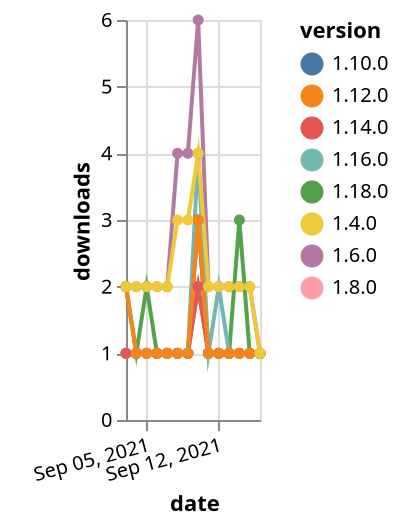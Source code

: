 {"$schema": "https://vega.github.io/schema/vega-lite/v5.json", "description": "A simple bar chart with embedded data.", "data": {"values": [{"date": "2021-09-03", "total": 2568, "delta": 2, "version": "1.6.0"}, {"date": "2021-09-04", "total": 2570, "delta": 2, "version": "1.6.0"}, {"date": "2021-09-05", "total": 2572, "delta": 2, "version": "1.6.0"}, {"date": "2021-09-06", "total": 2574, "delta": 2, "version": "1.6.0"}, {"date": "2021-09-07", "total": 2576, "delta": 2, "version": "1.6.0"}, {"date": "2021-09-08", "total": 2580, "delta": 4, "version": "1.6.0"}, {"date": "2021-09-09", "total": 2584, "delta": 4, "version": "1.6.0"}, {"date": "2021-09-10", "total": 2590, "delta": 6, "version": "1.6.0"}, {"date": "2021-09-11", "total": 2592, "delta": 2, "version": "1.6.0"}, {"date": "2021-09-12", "total": 2594, "delta": 2, "version": "1.6.0"}, {"date": "2021-09-13", "total": 2596, "delta": 2, "version": "1.6.0"}, {"date": "2021-09-14", "total": 2598, "delta": 2, "version": "1.6.0"}, {"date": "2021-09-15", "total": 2600, "delta": 2, "version": "1.6.0"}, {"date": "2021-09-16", "total": 2601, "delta": 1, "version": "1.6.0"}, {"date": "2021-09-03", "total": 120, "delta": 2, "version": "1.18.0"}, {"date": "2021-09-04", "total": 121, "delta": 1, "version": "1.18.0"}, {"date": "2021-09-05", "total": 123, "delta": 2, "version": "1.18.0"}, {"date": "2021-09-06", "total": 124, "delta": 1, "version": "1.18.0"}, {"date": "2021-09-07", "total": 125, "delta": 1, "version": "1.18.0"}, {"date": "2021-09-08", "total": 126, "delta": 1, "version": "1.18.0"}, {"date": "2021-09-09", "total": 127, "delta": 1, "version": "1.18.0"}, {"date": "2021-09-10", "total": 129, "delta": 2, "version": "1.18.0"}, {"date": "2021-09-11", "total": 130, "delta": 1, "version": "1.18.0"}, {"date": "2021-09-12", "total": 131, "delta": 1, "version": "1.18.0"}, {"date": "2021-09-13", "total": 132, "delta": 1, "version": "1.18.0"}, {"date": "2021-09-14", "total": 135, "delta": 3, "version": "1.18.0"}, {"date": "2021-09-15", "total": 136, "delta": 1, "version": "1.18.0"}, {"date": "2021-09-16", "total": 137, "delta": 1, "version": "1.18.0"}, {"date": "2021-09-03", "total": 262, "delta": 1, "version": "1.8.0"}, {"date": "2021-09-04", "total": 263, "delta": 1, "version": "1.8.0"}, {"date": "2021-09-05", "total": 264, "delta": 1, "version": "1.8.0"}, {"date": "2021-09-06", "total": 265, "delta": 1, "version": "1.8.0"}, {"date": "2021-09-07", "total": 266, "delta": 1, "version": "1.8.0"}, {"date": "2021-09-08", "total": 267, "delta": 1, "version": "1.8.0"}, {"date": "2021-09-09", "total": 268, "delta": 1, "version": "1.8.0"}, {"date": "2021-09-10", "total": 271, "delta": 3, "version": "1.8.0"}, {"date": "2021-09-11", "total": 272, "delta": 1, "version": "1.8.0"}, {"date": "2021-09-12", "total": 273, "delta": 1, "version": "1.8.0"}, {"date": "2021-09-13", "total": 274, "delta": 1, "version": "1.8.0"}, {"date": "2021-09-14", "total": 275, "delta": 1, "version": "1.8.0"}, {"date": "2021-09-15", "total": 276, "delta": 1, "version": "1.8.0"}, {"date": "2021-09-16", "total": 277, "delta": 1, "version": "1.8.0"}, {"date": "2021-09-03", "total": 214, "delta": 1, "version": "1.10.0"}, {"date": "2021-09-04", "total": 215, "delta": 1, "version": "1.10.0"}, {"date": "2021-09-05", "total": 216, "delta": 1, "version": "1.10.0"}, {"date": "2021-09-06", "total": 217, "delta": 1, "version": "1.10.0"}, {"date": "2021-09-07", "total": 218, "delta": 1, "version": "1.10.0"}, {"date": "2021-09-08", "total": 219, "delta": 1, "version": "1.10.0"}, {"date": "2021-09-09", "total": 220, "delta": 1, "version": "1.10.0"}, {"date": "2021-09-10", "total": 223, "delta": 3, "version": "1.10.0"}, {"date": "2021-09-11", "total": 224, "delta": 1, "version": "1.10.0"}, {"date": "2021-09-12", "total": 225, "delta": 1, "version": "1.10.0"}, {"date": "2021-09-13", "total": 226, "delta": 1, "version": "1.10.0"}, {"date": "2021-09-14", "total": 227, "delta": 1, "version": "1.10.0"}, {"date": "2021-09-15", "total": 228, "delta": 1, "version": "1.10.0"}, {"date": "2021-09-16", "total": 229, "delta": 1, "version": "1.10.0"}, {"date": "2021-09-03", "total": 204, "delta": 1, "version": "1.16.0"}, {"date": "2021-09-04", "total": 205, "delta": 1, "version": "1.16.0"}, {"date": "2021-09-05", "total": 206, "delta": 1, "version": "1.16.0"}, {"date": "2021-09-06", "total": 207, "delta": 1, "version": "1.16.0"}, {"date": "2021-09-07", "total": 208, "delta": 1, "version": "1.16.0"}, {"date": "2021-09-08", "total": 209, "delta": 1, "version": "1.16.0"}, {"date": "2021-09-09", "total": 210, "delta": 1, "version": "1.16.0"}, {"date": "2021-09-10", "total": 214, "delta": 4, "version": "1.16.0"}, {"date": "2021-09-11", "total": 215, "delta": 1, "version": "1.16.0"}, {"date": "2021-09-12", "total": 217, "delta": 2, "version": "1.16.0"}, {"date": "2021-09-13", "total": 218, "delta": 1, "version": "1.16.0"}, {"date": "2021-09-14", "total": 219, "delta": 1, "version": "1.16.0"}, {"date": "2021-09-15", "total": 220, "delta": 1, "version": "1.16.0"}, {"date": "2021-09-16", "total": 221, "delta": 1, "version": "1.16.0"}, {"date": "2021-09-03", "total": 172, "delta": 1, "version": "1.14.0"}, {"date": "2021-09-04", "total": 173, "delta": 1, "version": "1.14.0"}, {"date": "2021-09-05", "total": 174, "delta": 1, "version": "1.14.0"}, {"date": "2021-09-06", "total": 175, "delta": 1, "version": "1.14.0"}, {"date": "2021-09-07", "total": 176, "delta": 1, "version": "1.14.0"}, {"date": "2021-09-08", "total": 177, "delta": 1, "version": "1.14.0"}, {"date": "2021-09-09", "total": 178, "delta": 1, "version": "1.14.0"}, {"date": "2021-09-10", "total": 180, "delta": 2, "version": "1.14.0"}, {"date": "2021-09-11", "total": 181, "delta": 1, "version": "1.14.0"}, {"date": "2021-09-12", "total": 182, "delta": 1, "version": "1.14.0"}, {"date": "2021-09-13", "total": 183, "delta": 1, "version": "1.14.0"}, {"date": "2021-09-14", "total": 184, "delta": 1, "version": "1.14.0"}, {"date": "2021-09-15", "total": 185, "delta": 1, "version": "1.14.0"}, {"date": "2021-09-16", "total": 186, "delta": 1, "version": "1.14.0"}, {"date": "2021-09-03", "total": 205, "delta": 2, "version": "1.12.0"}, {"date": "2021-09-04", "total": 206, "delta": 1, "version": "1.12.0"}, {"date": "2021-09-05", "total": 207, "delta": 1, "version": "1.12.0"}, {"date": "2021-09-06", "total": 208, "delta": 1, "version": "1.12.0"}, {"date": "2021-09-07", "total": 209, "delta": 1, "version": "1.12.0"}, {"date": "2021-09-08", "total": 210, "delta": 1, "version": "1.12.0"}, {"date": "2021-09-09", "total": 211, "delta": 1, "version": "1.12.0"}, {"date": "2021-09-10", "total": 214, "delta": 3, "version": "1.12.0"}, {"date": "2021-09-11", "total": 215, "delta": 1, "version": "1.12.0"}, {"date": "2021-09-12", "total": 216, "delta": 1, "version": "1.12.0"}, {"date": "2021-09-13", "total": 217, "delta": 1, "version": "1.12.0"}, {"date": "2021-09-14", "total": 218, "delta": 1, "version": "1.12.0"}, {"date": "2021-09-15", "total": 219, "delta": 1, "version": "1.12.0"}, {"date": "2021-09-16", "total": 220, "delta": 1, "version": "1.12.0"}, {"date": "2021-09-03", "total": 2365, "delta": 2, "version": "1.4.0"}, {"date": "2021-09-04", "total": 2367, "delta": 2, "version": "1.4.0"}, {"date": "2021-09-05", "total": 2369, "delta": 2, "version": "1.4.0"}, {"date": "2021-09-06", "total": 2371, "delta": 2, "version": "1.4.0"}, {"date": "2021-09-07", "total": 2373, "delta": 2, "version": "1.4.0"}, {"date": "2021-09-08", "total": 2376, "delta": 3, "version": "1.4.0"}, {"date": "2021-09-09", "total": 2379, "delta": 3, "version": "1.4.0"}, {"date": "2021-09-10", "total": 2383, "delta": 4, "version": "1.4.0"}, {"date": "2021-09-11", "total": 2385, "delta": 2, "version": "1.4.0"}, {"date": "2021-09-12", "total": 2387, "delta": 2, "version": "1.4.0"}, {"date": "2021-09-13", "total": 2389, "delta": 2, "version": "1.4.0"}, {"date": "2021-09-14", "total": 2391, "delta": 2, "version": "1.4.0"}, {"date": "2021-09-15", "total": 2393, "delta": 2, "version": "1.4.0"}, {"date": "2021-09-16", "total": 2394, "delta": 1, "version": "1.4.0"}]}, "width": "container", "mark": {"type": "line", "point": {"filled": true}}, "encoding": {"x": {"field": "date", "type": "temporal", "timeUnit": "yearmonthdate", "title": "date", "axis": {"labelAngle": -15}}, "y": {"field": "delta", "type": "quantitative", "title": "downloads"}, "color": {"field": "version", "type": "nominal"}, "tooltip": {"field": "delta"}}}